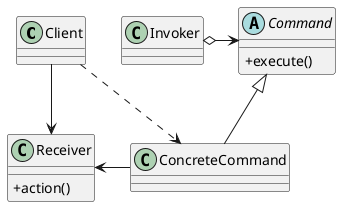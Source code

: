 @startuml
skinparam classAttributeIconSize 0

class Client
class Invoker
abstract class Command {
    +execute()
}
class Receiver {
    +action()
}
class ConcreteCommand

Invoker o-right-> Command
ConcreteCommand -up-|> Command
ConcreteCommand -left-> Receiver

Client -down-> Receiver
Client .down.> ConcreteCommand


@enduml